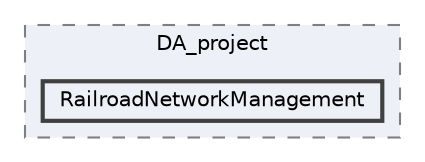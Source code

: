 digraph "C:/Da_Projects/DA_project/RailroadNetworkManagement"
{
 // LATEX_PDF_SIZE
  bgcolor="transparent";
  edge [fontname=Helvetica,fontsize=10,labelfontname=Helvetica,labelfontsize=10];
  node [fontname=Helvetica,fontsize=10,shape=box,height=0.2,width=0.4];
  compound=true
  subgraph clusterdir_e006a09865e6a8f3603bb2f664fa433a {
    graph [ bgcolor="#edf0f7", pencolor="grey50", label="DA_project", fontname=Helvetica,fontsize=10 style="filled,dashed", URL="dir_e006a09865e6a8f3603bb2f664fa433a.html",tooltip=""]
  dir_3be1993728a405ff15a8b83160105eb2 [label="RailroadNetworkManagement", fillcolor="#edf0f7", color="grey25", style="filled,bold", URL="dir_3be1993728a405ff15a8b83160105eb2.html",tooltip=""];
  }
}
